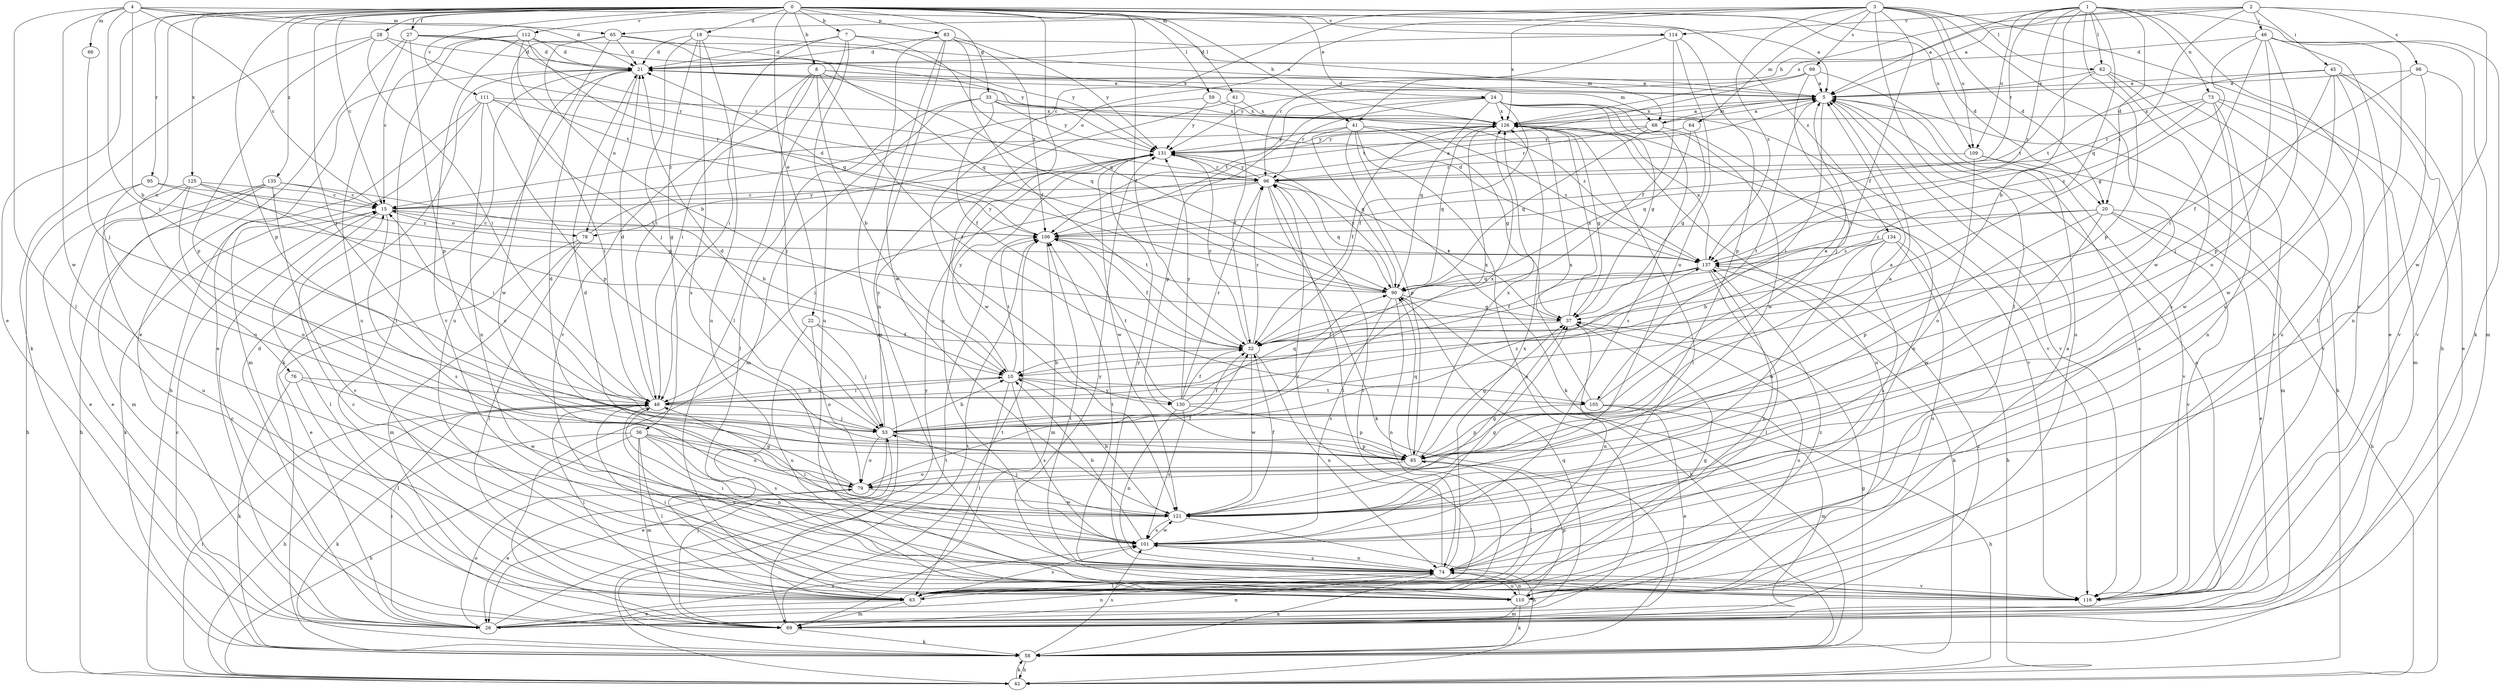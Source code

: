 strict digraph  {
0;
1;
2;
3;
4;
5;
7;
8;
10;
15;
18;
20;
21;
22;
24;
26;
27;
28;
32;
33;
36;
37;
41;
42;
45;
46;
48;
53;
58;
59;
61;
62;
63;
64;
65;
66;
68;
69;
73;
74;
76;
78;
79;
83;
85;
90;
95;
96;
98;
99;
101;
105;
106;
109;
110;
111;
112;
114;
116;
121;
125;
126;
130;
131;
134;
135;
137;
0 -> 7  [label=b];
0 -> 8  [label=b];
0 -> 15  [label=c];
0 -> 18  [label=d];
0 -> 20  [label=d];
0 -> 22  [label=e];
0 -> 24  [label=e];
0 -> 26  [label=e];
0 -> 27  [label=f];
0 -> 28  [label=f];
0 -> 32  [label=f];
0 -> 33  [label=g];
0 -> 41  [label=h];
0 -> 53  [label=j];
0 -> 59  [label=l];
0 -> 61  [label=l];
0 -> 76  [label=o];
0 -> 83  [label=p];
0 -> 85  [label=p];
0 -> 95  [label=r];
0 -> 109  [label=u];
0 -> 111  [label=v];
0 -> 112  [label=v];
0 -> 114  [label=v];
0 -> 125  [label=x];
0 -> 130  [label=y];
0 -> 134  [label=z];
0 -> 135  [label=z];
1 -> 5  [label=a];
1 -> 10  [label=b];
1 -> 20  [label=d];
1 -> 58  [label=k];
1 -> 62  [label=l];
1 -> 73  [label=n];
1 -> 85  [label=p];
1 -> 90  [label=q];
1 -> 96  [label=r];
1 -> 109  [label=u];
1 -> 114  [label=v];
1 -> 116  [label=v];
1 -> 137  [label=z];
2 -> 5  [label=a];
2 -> 41  [label=h];
2 -> 45  [label=i];
2 -> 46  [label=i];
2 -> 98  [label=s];
2 -> 121  [label=w];
2 -> 126  [label=x];
2 -> 137  [label=z];
3 -> 15  [label=c];
3 -> 20  [label=d];
3 -> 32  [label=f];
3 -> 42  [label=h];
3 -> 62  [label=l];
3 -> 63  [label=l];
3 -> 64  [label=m];
3 -> 65  [label=m];
3 -> 78  [label=o];
3 -> 99  [label=s];
3 -> 109  [label=u];
3 -> 121  [label=w];
3 -> 126  [label=x];
3 -> 137  [label=z];
4 -> 5  [label=a];
4 -> 10  [label=b];
4 -> 15  [label=c];
4 -> 21  [label=d];
4 -> 48  [label=i];
4 -> 63  [label=l];
4 -> 65  [label=m];
4 -> 66  [label=m];
4 -> 121  [label=w];
5 -> 21  [label=d];
5 -> 42  [label=h];
5 -> 48  [label=i];
5 -> 68  [label=m];
5 -> 105  [label=t];
5 -> 116  [label=v];
5 -> 126  [label=x];
7 -> 21  [label=d];
7 -> 48  [label=i];
7 -> 63  [label=l];
7 -> 68  [label=m];
7 -> 90  [label=q];
7 -> 110  [label=u];
8 -> 5  [label=a];
8 -> 10  [label=b];
8 -> 48  [label=i];
8 -> 53  [label=j];
8 -> 68  [label=m];
8 -> 90  [label=q];
8 -> 105  [label=t];
8 -> 116  [label=v];
10 -> 48  [label=i];
10 -> 63  [label=l];
10 -> 101  [label=s];
10 -> 105  [label=t];
10 -> 106  [label=t];
10 -> 130  [label=y];
10 -> 131  [label=y];
15 -> 5  [label=a];
15 -> 58  [label=k];
15 -> 63  [label=l];
15 -> 78  [label=o];
15 -> 101  [label=s];
15 -> 106  [label=t];
18 -> 21  [label=d];
18 -> 36  [label=g];
18 -> 48  [label=i];
18 -> 101  [label=s];
18 -> 110  [label=u];
18 -> 131  [label=y];
20 -> 26  [label=e];
20 -> 42  [label=h];
20 -> 85  [label=p];
20 -> 106  [label=t];
20 -> 116  [label=v];
20 -> 121  [label=w];
20 -> 137  [label=z];
21 -> 5  [label=a];
21 -> 26  [label=e];
21 -> 58  [label=k];
21 -> 78  [label=o];
21 -> 121  [label=w];
22 -> 32  [label=f];
22 -> 53  [label=j];
22 -> 79  [label=o];
22 -> 110  [label=u];
24 -> 32  [label=f];
24 -> 37  [label=g];
24 -> 85  [label=p];
24 -> 90  [label=q];
24 -> 96  [label=r];
24 -> 101  [label=s];
24 -> 106  [label=t];
24 -> 116  [label=v];
24 -> 121  [label=w];
24 -> 126  [label=x];
26 -> 5  [label=a];
26 -> 21  [label=d];
26 -> 48  [label=i];
26 -> 74  [label=n];
26 -> 79  [label=o];
26 -> 90  [label=q];
26 -> 101  [label=s];
26 -> 131  [label=y];
27 -> 5  [label=a];
27 -> 21  [label=d];
27 -> 26  [label=e];
27 -> 85  [label=p];
27 -> 96  [label=r];
27 -> 110  [label=u];
28 -> 21  [label=d];
28 -> 48  [label=i];
28 -> 58  [label=k];
28 -> 85  [label=p];
28 -> 96  [label=r];
32 -> 10  [label=b];
32 -> 74  [label=n];
32 -> 96  [label=r];
32 -> 121  [label=w];
32 -> 131  [label=y];
33 -> 32  [label=f];
33 -> 63  [label=l];
33 -> 69  [label=m];
33 -> 126  [label=x];
33 -> 131  [label=y];
33 -> 137  [label=z];
36 -> 42  [label=h];
36 -> 58  [label=k];
36 -> 63  [label=l];
36 -> 69  [label=m];
36 -> 74  [label=n];
36 -> 79  [label=o];
36 -> 85  [label=p];
36 -> 101  [label=s];
37 -> 32  [label=f];
37 -> 74  [label=n];
37 -> 96  [label=r];
37 -> 110  [label=u];
37 -> 126  [label=x];
41 -> 26  [label=e];
41 -> 37  [label=g];
41 -> 58  [label=k];
41 -> 85  [label=p];
41 -> 90  [label=q];
41 -> 131  [label=y];
41 -> 137  [label=z];
42 -> 48  [label=i];
42 -> 58  [label=k];
42 -> 106  [label=t];
45 -> 5  [label=a];
45 -> 26  [label=e];
45 -> 53  [label=j];
45 -> 101  [label=s];
45 -> 106  [label=t];
45 -> 116  [label=v];
45 -> 121  [label=w];
46 -> 21  [label=d];
46 -> 26  [label=e];
46 -> 37  [label=g];
46 -> 48  [label=i];
46 -> 63  [label=l];
46 -> 69  [label=m];
46 -> 79  [label=o];
46 -> 85  [label=p];
48 -> 10  [label=b];
48 -> 21  [label=d];
48 -> 42  [label=h];
48 -> 53  [label=j];
48 -> 116  [label=v];
53 -> 5  [label=a];
53 -> 10  [label=b];
53 -> 15  [label=c];
53 -> 21  [label=d];
53 -> 26  [label=e];
53 -> 32  [label=f];
53 -> 79  [label=o];
53 -> 85  [label=p];
53 -> 126  [label=x];
53 -> 131  [label=y];
53 -> 137  [label=z];
58 -> 15  [label=c];
58 -> 37  [label=g];
58 -> 42  [label=h];
58 -> 101  [label=s];
58 -> 106  [label=t];
59 -> 121  [label=w];
59 -> 126  [label=x];
59 -> 131  [label=y];
61 -> 32  [label=f];
61 -> 101  [label=s];
61 -> 126  [label=x];
62 -> 5  [label=a];
62 -> 101  [label=s];
62 -> 106  [label=t];
62 -> 110  [label=u];
62 -> 116  [label=v];
63 -> 26  [label=e];
63 -> 37  [label=g];
63 -> 48  [label=i];
63 -> 69  [label=m];
63 -> 96  [label=r];
63 -> 101  [label=s];
63 -> 137  [label=z];
64 -> 37  [label=g];
64 -> 90  [label=q];
64 -> 131  [label=y];
65 -> 10  [label=b];
65 -> 21  [label=d];
65 -> 53  [label=j];
65 -> 90  [label=q];
65 -> 110  [label=u];
65 -> 131  [label=y];
66 -> 53  [label=j];
68 -> 5  [label=a];
68 -> 74  [label=n];
68 -> 90  [label=q];
68 -> 96  [label=r];
68 -> 131  [label=y];
69 -> 15  [label=c];
69 -> 53  [label=j];
69 -> 58  [label=k];
69 -> 74  [label=n];
69 -> 106  [label=t];
69 -> 137  [label=z];
73 -> 69  [label=m];
73 -> 74  [label=n];
73 -> 96  [label=r];
73 -> 116  [label=v];
73 -> 121  [label=w];
73 -> 126  [label=x];
73 -> 137  [label=z];
74 -> 48  [label=i];
74 -> 58  [label=k];
74 -> 63  [label=l];
74 -> 96  [label=r];
74 -> 101  [label=s];
74 -> 106  [label=t];
74 -> 110  [label=u];
74 -> 116  [label=v];
74 -> 126  [label=x];
74 -> 131  [label=y];
76 -> 48  [label=i];
76 -> 58  [label=k];
76 -> 63  [label=l];
76 -> 121  [label=w];
78 -> 26  [label=e];
78 -> 63  [label=l];
78 -> 69  [label=m];
78 -> 131  [label=y];
79 -> 21  [label=d];
79 -> 26  [label=e];
79 -> 32  [label=f];
79 -> 121  [label=w];
83 -> 21  [label=d];
83 -> 32  [label=f];
83 -> 69  [label=m];
83 -> 74  [label=n];
83 -> 106  [label=t];
83 -> 121  [label=w];
83 -> 131  [label=y];
85 -> 5  [label=a];
85 -> 37  [label=g];
85 -> 63  [label=l];
85 -> 79  [label=o];
85 -> 90  [label=q];
85 -> 126  [label=x];
90 -> 37  [label=g];
90 -> 58  [label=k];
90 -> 74  [label=n];
90 -> 101  [label=s];
90 -> 106  [label=t];
90 -> 131  [label=y];
95 -> 15  [label=c];
95 -> 37  [label=g];
95 -> 42  [label=h];
95 -> 79  [label=o];
96 -> 15  [label=c];
96 -> 48  [label=i];
96 -> 58  [label=k];
96 -> 63  [label=l];
96 -> 90  [label=q];
96 -> 131  [label=y];
98 -> 5  [label=a];
98 -> 32  [label=f];
98 -> 74  [label=n];
98 -> 116  [label=v];
99 -> 5  [label=a];
99 -> 53  [label=j];
99 -> 106  [label=t];
99 -> 110  [label=u];
99 -> 131  [label=y];
101 -> 10  [label=b];
101 -> 37  [label=g];
101 -> 48  [label=i];
101 -> 74  [label=n];
101 -> 121  [label=w];
105 -> 5  [label=a];
105 -> 26  [label=e];
105 -> 42  [label=h];
105 -> 69  [label=m];
105 -> 85  [label=p];
105 -> 126  [label=x];
106 -> 15  [label=c];
106 -> 21  [label=d];
106 -> 32  [label=f];
106 -> 69  [label=m];
106 -> 137  [label=z];
109 -> 69  [label=m];
109 -> 79  [label=o];
109 -> 96  [label=r];
109 -> 116  [label=v];
110 -> 5  [label=a];
110 -> 48  [label=i];
110 -> 58  [label=k];
110 -> 69  [label=m];
110 -> 74  [label=n];
110 -> 85  [label=p];
110 -> 131  [label=y];
111 -> 42  [label=h];
111 -> 48  [label=i];
111 -> 69  [label=m];
111 -> 74  [label=n];
111 -> 85  [label=p];
111 -> 96  [label=r];
111 -> 126  [label=x];
112 -> 15  [label=c];
112 -> 21  [label=d];
112 -> 63  [label=l];
112 -> 90  [label=q];
112 -> 106  [label=t];
112 -> 116  [label=v];
112 -> 126  [label=x];
114 -> 21  [label=d];
114 -> 32  [label=f];
114 -> 79  [label=o];
114 -> 85  [label=p];
114 -> 96  [label=r];
116 -> 5  [label=a];
116 -> 15  [label=c];
116 -> 106  [label=t];
121 -> 10  [label=b];
121 -> 21  [label=d];
121 -> 32  [label=f];
121 -> 37  [label=g];
121 -> 42  [label=h];
121 -> 53  [label=j];
121 -> 101  [label=s];
125 -> 15  [label=c];
125 -> 26  [label=e];
125 -> 48  [label=i];
125 -> 79  [label=o];
125 -> 110  [label=u];
125 -> 137  [label=z];
126 -> 5  [label=a];
126 -> 15  [label=c];
126 -> 32  [label=f];
126 -> 37  [label=g];
126 -> 63  [label=l];
126 -> 90  [label=q];
126 -> 110  [label=u];
126 -> 116  [label=v];
126 -> 131  [label=y];
130 -> 32  [label=f];
130 -> 74  [label=n];
130 -> 85  [label=p];
130 -> 90  [label=q];
130 -> 96  [label=r];
130 -> 101  [label=s];
130 -> 106  [label=t];
130 -> 126  [label=x];
130 -> 131  [label=y];
131 -> 96  [label=r];
131 -> 121  [label=w];
134 -> 10  [label=b];
134 -> 42  [label=h];
134 -> 101  [label=s];
134 -> 110  [label=u];
134 -> 121  [label=w];
134 -> 137  [label=z];
135 -> 10  [label=b];
135 -> 15  [label=c];
135 -> 26  [label=e];
135 -> 42  [label=h];
135 -> 69  [label=m];
135 -> 116  [label=v];
137 -> 21  [label=d];
137 -> 32  [label=f];
137 -> 48  [label=i];
137 -> 58  [label=k];
137 -> 63  [label=l];
137 -> 74  [label=n];
137 -> 90  [label=q];
137 -> 126  [label=x];
}
